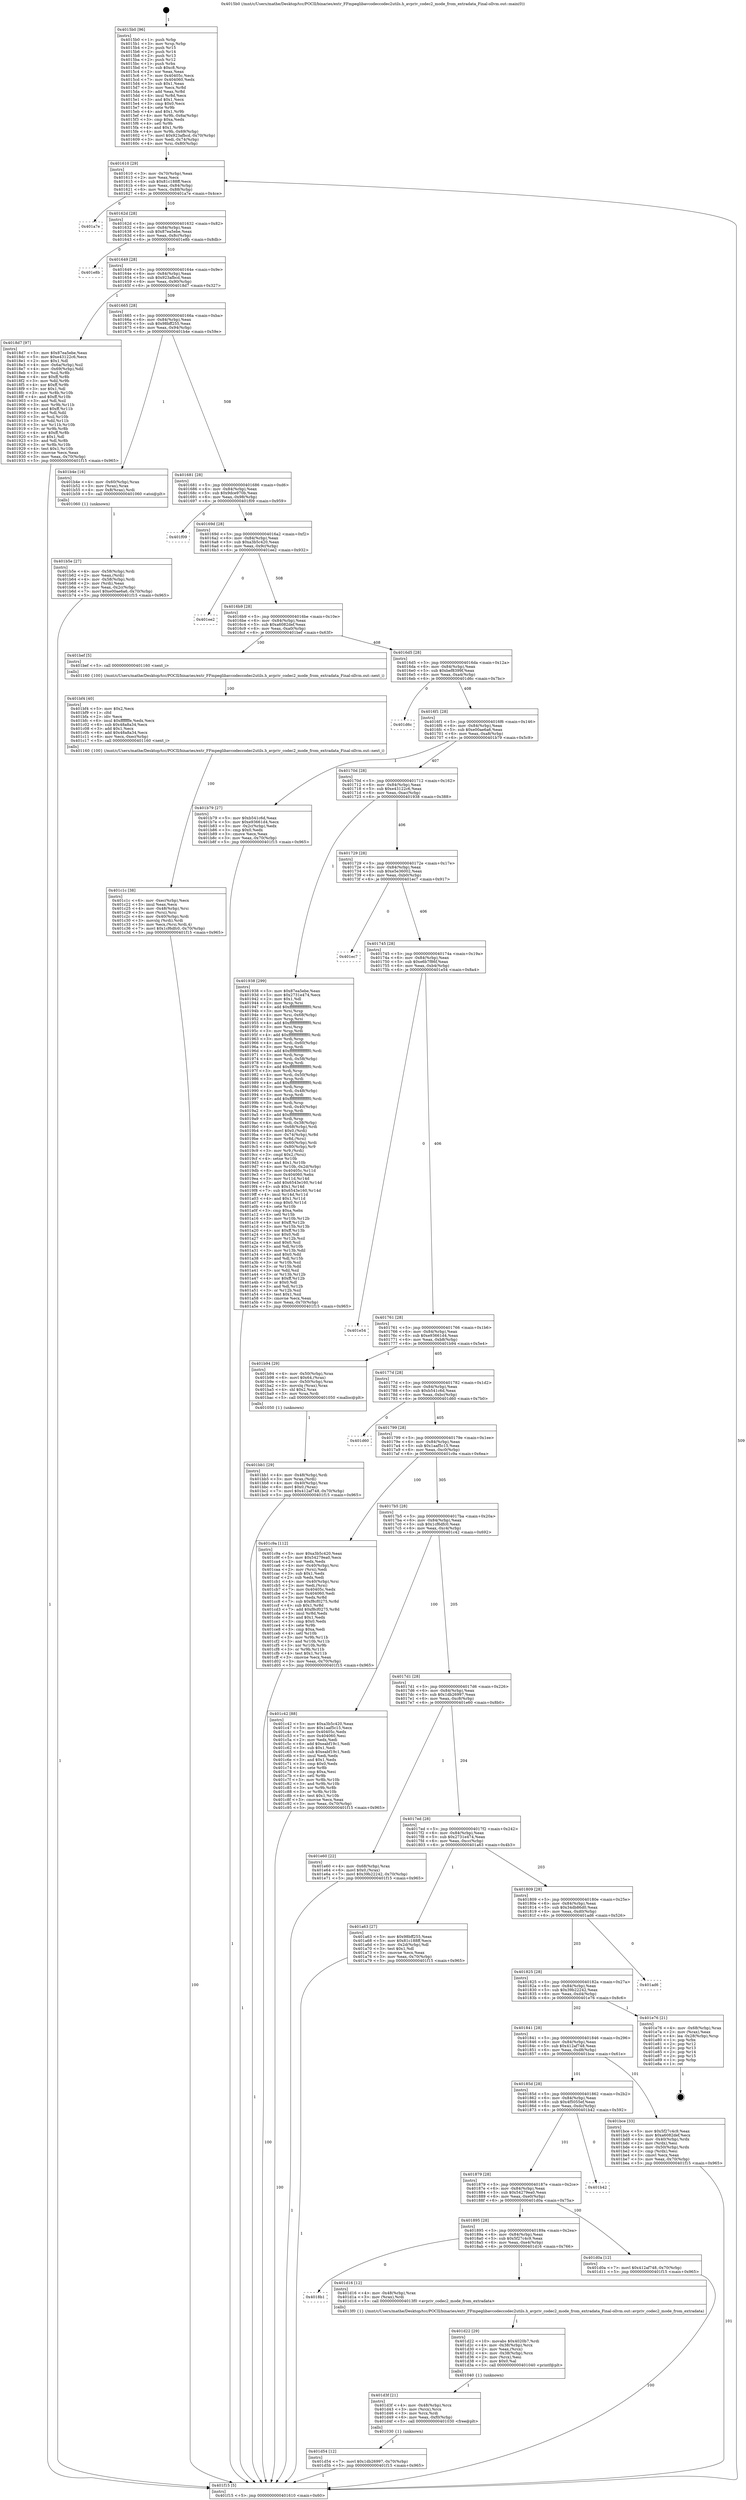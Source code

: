 digraph "0x4015b0" {
  label = "0x4015b0 (/mnt/c/Users/mathe/Desktop/tcc/POCII/binaries/extr_FFmpeglibavcodeccodec2utils.h_avpriv_codec2_mode_from_extradata_Final-ollvm.out::main(0))"
  labelloc = "t"
  node[shape=record]

  Entry [label="",width=0.3,height=0.3,shape=circle,fillcolor=black,style=filled]
  "0x401610" [label="{
     0x401610 [29]\l
     | [instrs]\l
     &nbsp;&nbsp;0x401610 \<+3\>: mov -0x70(%rbp),%eax\l
     &nbsp;&nbsp;0x401613 \<+2\>: mov %eax,%ecx\l
     &nbsp;&nbsp;0x401615 \<+6\>: sub $0x81c188ff,%ecx\l
     &nbsp;&nbsp;0x40161b \<+6\>: mov %eax,-0x84(%rbp)\l
     &nbsp;&nbsp;0x401621 \<+6\>: mov %ecx,-0x88(%rbp)\l
     &nbsp;&nbsp;0x401627 \<+6\>: je 0000000000401a7e \<main+0x4ce\>\l
  }"]
  "0x401a7e" [label="{
     0x401a7e\l
  }", style=dashed]
  "0x40162d" [label="{
     0x40162d [28]\l
     | [instrs]\l
     &nbsp;&nbsp;0x40162d \<+5\>: jmp 0000000000401632 \<main+0x82\>\l
     &nbsp;&nbsp;0x401632 \<+6\>: mov -0x84(%rbp),%eax\l
     &nbsp;&nbsp;0x401638 \<+5\>: sub $0x87ea5ebe,%eax\l
     &nbsp;&nbsp;0x40163d \<+6\>: mov %eax,-0x8c(%rbp)\l
     &nbsp;&nbsp;0x401643 \<+6\>: je 0000000000401e8b \<main+0x8db\>\l
  }"]
  Exit [label="",width=0.3,height=0.3,shape=circle,fillcolor=black,style=filled,peripheries=2]
  "0x401e8b" [label="{
     0x401e8b\l
  }", style=dashed]
  "0x401649" [label="{
     0x401649 [28]\l
     | [instrs]\l
     &nbsp;&nbsp;0x401649 \<+5\>: jmp 000000000040164e \<main+0x9e\>\l
     &nbsp;&nbsp;0x40164e \<+6\>: mov -0x84(%rbp),%eax\l
     &nbsp;&nbsp;0x401654 \<+5\>: sub $0x923afbcd,%eax\l
     &nbsp;&nbsp;0x401659 \<+6\>: mov %eax,-0x90(%rbp)\l
     &nbsp;&nbsp;0x40165f \<+6\>: je 00000000004018d7 \<main+0x327\>\l
  }"]
  "0x401d54" [label="{
     0x401d54 [12]\l
     | [instrs]\l
     &nbsp;&nbsp;0x401d54 \<+7\>: movl $0x1db26997,-0x70(%rbp)\l
     &nbsp;&nbsp;0x401d5b \<+5\>: jmp 0000000000401f15 \<main+0x965\>\l
  }"]
  "0x4018d7" [label="{
     0x4018d7 [97]\l
     | [instrs]\l
     &nbsp;&nbsp;0x4018d7 \<+5\>: mov $0x87ea5ebe,%eax\l
     &nbsp;&nbsp;0x4018dc \<+5\>: mov $0xe43122c6,%ecx\l
     &nbsp;&nbsp;0x4018e1 \<+2\>: mov $0x1,%dl\l
     &nbsp;&nbsp;0x4018e3 \<+4\>: mov -0x6a(%rbp),%sil\l
     &nbsp;&nbsp;0x4018e7 \<+4\>: mov -0x69(%rbp),%dil\l
     &nbsp;&nbsp;0x4018eb \<+3\>: mov %sil,%r8b\l
     &nbsp;&nbsp;0x4018ee \<+4\>: xor $0xff,%r8b\l
     &nbsp;&nbsp;0x4018f2 \<+3\>: mov %dil,%r9b\l
     &nbsp;&nbsp;0x4018f5 \<+4\>: xor $0xff,%r9b\l
     &nbsp;&nbsp;0x4018f9 \<+3\>: xor $0x1,%dl\l
     &nbsp;&nbsp;0x4018fc \<+3\>: mov %r8b,%r10b\l
     &nbsp;&nbsp;0x4018ff \<+4\>: and $0xff,%r10b\l
     &nbsp;&nbsp;0x401903 \<+3\>: and %dl,%sil\l
     &nbsp;&nbsp;0x401906 \<+3\>: mov %r9b,%r11b\l
     &nbsp;&nbsp;0x401909 \<+4\>: and $0xff,%r11b\l
     &nbsp;&nbsp;0x40190d \<+3\>: and %dl,%dil\l
     &nbsp;&nbsp;0x401910 \<+3\>: or %sil,%r10b\l
     &nbsp;&nbsp;0x401913 \<+3\>: or %dil,%r11b\l
     &nbsp;&nbsp;0x401916 \<+3\>: xor %r11b,%r10b\l
     &nbsp;&nbsp;0x401919 \<+3\>: or %r9b,%r8b\l
     &nbsp;&nbsp;0x40191c \<+4\>: xor $0xff,%r8b\l
     &nbsp;&nbsp;0x401920 \<+3\>: or $0x1,%dl\l
     &nbsp;&nbsp;0x401923 \<+3\>: and %dl,%r8b\l
     &nbsp;&nbsp;0x401926 \<+3\>: or %r8b,%r10b\l
     &nbsp;&nbsp;0x401929 \<+4\>: test $0x1,%r10b\l
     &nbsp;&nbsp;0x40192d \<+3\>: cmovne %ecx,%eax\l
     &nbsp;&nbsp;0x401930 \<+3\>: mov %eax,-0x70(%rbp)\l
     &nbsp;&nbsp;0x401933 \<+5\>: jmp 0000000000401f15 \<main+0x965\>\l
  }"]
  "0x401665" [label="{
     0x401665 [28]\l
     | [instrs]\l
     &nbsp;&nbsp;0x401665 \<+5\>: jmp 000000000040166a \<main+0xba\>\l
     &nbsp;&nbsp;0x40166a \<+6\>: mov -0x84(%rbp),%eax\l
     &nbsp;&nbsp;0x401670 \<+5\>: sub $0x98bff255,%eax\l
     &nbsp;&nbsp;0x401675 \<+6\>: mov %eax,-0x94(%rbp)\l
     &nbsp;&nbsp;0x40167b \<+6\>: je 0000000000401b4e \<main+0x59e\>\l
  }"]
  "0x401f15" [label="{
     0x401f15 [5]\l
     | [instrs]\l
     &nbsp;&nbsp;0x401f15 \<+5\>: jmp 0000000000401610 \<main+0x60\>\l
  }"]
  "0x4015b0" [label="{
     0x4015b0 [96]\l
     | [instrs]\l
     &nbsp;&nbsp;0x4015b0 \<+1\>: push %rbp\l
     &nbsp;&nbsp;0x4015b1 \<+3\>: mov %rsp,%rbp\l
     &nbsp;&nbsp;0x4015b4 \<+2\>: push %r15\l
     &nbsp;&nbsp;0x4015b6 \<+2\>: push %r14\l
     &nbsp;&nbsp;0x4015b8 \<+2\>: push %r13\l
     &nbsp;&nbsp;0x4015ba \<+2\>: push %r12\l
     &nbsp;&nbsp;0x4015bc \<+1\>: push %rbx\l
     &nbsp;&nbsp;0x4015bd \<+7\>: sub $0xc8,%rsp\l
     &nbsp;&nbsp;0x4015c4 \<+2\>: xor %eax,%eax\l
     &nbsp;&nbsp;0x4015c6 \<+7\>: mov 0x40405c,%ecx\l
     &nbsp;&nbsp;0x4015cd \<+7\>: mov 0x404060,%edx\l
     &nbsp;&nbsp;0x4015d4 \<+3\>: sub $0x1,%eax\l
     &nbsp;&nbsp;0x4015d7 \<+3\>: mov %ecx,%r8d\l
     &nbsp;&nbsp;0x4015da \<+3\>: add %eax,%r8d\l
     &nbsp;&nbsp;0x4015dd \<+4\>: imul %r8d,%ecx\l
     &nbsp;&nbsp;0x4015e1 \<+3\>: and $0x1,%ecx\l
     &nbsp;&nbsp;0x4015e4 \<+3\>: cmp $0x0,%ecx\l
     &nbsp;&nbsp;0x4015e7 \<+4\>: sete %r9b\l
     &nbsp;&nbsp;0x4015eb \<+4\>: and $0x1,%r9b\l
     &nbsp;&nbsp;0x4015ef \<+4\>: mov %r9b,-0x6a(%rbp)\l
     &nbsp;&nbsp;0x4015f3 \<+3\>: cmp $0xa,%edx\l
     &nbsp;&nbsp;0x4015f6 \<+4\>: setl %r9b\l
     &nbsp;&nbsp;0x4015fa \<+4\>: and $0x1,%r9b\l
     &nbsp;&nbsp;0x4015fe \<+4\>: mov %r9b,-0x69(%rbp)\l
     &nbsp;&nbsp;0x401602 \<+7\>: movl $0x923afbcd,-0x70(%rbp)\l
     &nbsp;&nbsp;0x401609 \<+3\>: mov %edi,-0x74(%rbp)\l
     &nbsp;&nbsp;0x40160c \<+4\>: mov %rsi,-0x80(%rbp)\l
  }"]
  "0x401d3f" [label="{
     0x401d3f [21]\l
     | [instrs]\l
     &nbsp;&nbsp;0x401d3f \<+4\>: mov -0x48(%rbp),%rcx\l
     &nbsp;&nbsp;0x401d43 \<+3\>: mov (%rcx),%rcx\l
     &nbsp;&nbsp;0x401d46 \<+3\>: mov %rcx,%rdi\l
     &nbsp;&nbsp;0x401d49 \<+6\>: mov %eax,-0xf0(%rbp)\l
     &nbsp;&nbsp;0x401d4f \<+5\>: call 0000000000401030 \<free@plt\>\l
     | [calls]\l
     &nbsp;&nbsp;0x401030 \{1\} (unknown)\l
  }"]
  "0x401b4e" [label="{
     0x401b4e [16]\l
     | [instrs]\l
     &nbsp;&nbsp;0x401b4e \<+4\>: mov -0x60(%rbp),%rax\l
     &nbsp;&nbsp;0x401b52 \<+3\>: mov (%rax),%rax\l
     &nbsp;&nbsp;0x401b55 \<+4\>: mov 0x8(%rax),%rdi\l
     &nbsp;&nbsp;0x401b59 \<+5\>: call 0000000000401060 \<atoi@plt\>\l
     | [calls]\l
     &nbsp;&nbsp;0x401060 \{1\} (unknown)\l
  }"]
  "0x401681" [label="{
     0x401681 [28]\l
     | [instrs]\l
     &nbsp;&nbsp;0x401681 \<+5\>: jmp 0000000000401686 \<main+0xd6\>\l
     &nbsp;&nbsp;0x401686 \<+6\>: mov -0x84(%rbp),%eax\l
     &nbsp;&nbsp;0x40168c \<+5\>: sub $0x9dce970b,%eax\l
     &nbsp;&nbsp;0x401691 \<+6\>: mov %eax,-0x98(%rbp)\l
     &nbsp;&nbsp;0x401697 \<+6\>: je 0000000000401f09 \<main+0x959\>\l
  }"]
  "0x401d22" [label="{
     0x401d22 [29]\l
     | [instrs]\l
     &nbsp;&nbsp;0x401d22 \<+10\>: movabs $0x4020b7,%rdi\l
     &nbsp;&nbsp;0x401d2c \<+4\>: mov -0x38(%rbp),%rcx\l
     &nbsp;&nbsp;0x401d30 \<+2\>: mov %eax,(%rcx)\l
     &nbsp;&nbsp;0x401d32 \<+4\>: mov -0x38(%rbp),%rcx\l
     &nbsp;&nbsp;0x401d36 \<+2\>: mov (%rcx),%esi\l
     &nbsp;&nbsp;0x401d38 \<+2\>: mov $0x0,%al\l
     &nbsp;&nbsp;0x401d3a \<+5\>: call 0000000000401040 \<printf@plt\>\l
     | [calls]\l
     &nbsp;&nbsp;0x401040 \{1\} (unknown)\l
  }"]
  "0x401f09" [label="{
     0x401f09\l
  }", style=dashed]
  "0x40169d" [label="{
     0x40169d [28]\l
     | [instrs]\l
     &nbsp;&nbsp;0x40169d \<+5\>: jmp 00000000004016a2 \<main+0xf2\>\l
     &nbsp;&nbsp;0x4016a2 \<+6\>: mov -0x84(%rbp),%eax\l
     &nbsp;&nbsp;0x4016a8 \<+5\>: sub $0xa3b5c420,%eax\l
     &nbsp;&nbsp;0x4016ad \<+6\>: mov %eax,-0x9c(%rbp)\l
     &nbsp;&nbsp;0x4016b3 \<+6\>: je 0000000000401ee2 \<main+0x932\>\l
  }"]
  "0x4018b1" [label="{
     0x4018b1\l
  }", style=dashed]
  "0x401ee2" [label="{
     0x401ee2\l
  }", style=dashed]
  "0x4016b9" [label="{
     0x4016b9 [28]\l
     | [instrs]\l
     &nbsp;&nbsp;0x4016b9 \<+5\>: jmp 00000000004016be \<main+0x10e\>\l
     &nbsp;&nbsp;0x4016be \<+6\>: mov -0x84(%rbp),%eax\l
     &nbsp;&nbsp;0x4016c4 \<+5\>: sub $0xa6082def,%eax\l
     &nbsp;&nbsp;0x4016c9 \<+6\>: mov %eax,-0xa0(%rbp)\l
     &nbsp;&nbsp;0x4016cf \<+6\>: je 0000000000401bef \<main+0x63f\>\l
  }"]
  "0x401d16" [label="{
     0x401d16 [12]\l
     | [instrs]\l
     &nbsp;&nbsp;0x401d16 \<+4\>: mov -0x48(%rbp),%rax\l
     &nbsp;&nbsp;0x401d1a \<+3\>: mov (%rax),%rdi\l
     &nbsp;&nbsp;0x401d1d \<+5\>: call 00000000004013f0 \<avpriv_codec2_mode_from_extradata\>\l
     | [calls]\l
     &nbsp;&nbsp;0x4013f0 \{1\} (/mnt/c/Users/mathe/Desktop/tcc/POCII/binaries/extr_FFmpeglibavcodeccodec2utils.h_avpriv_codec2_mode_from_extradata_Final-ollvm.out::avpriv_codec2_mode_from_extradata)\l
  }"]
  "0x401bef" [label="{
     0x401bef [5]\l
     | [instrs]\l
     &nbsp;&nbsp;0x401bef \<+5\>: call 0000000000401160 \<next_i\>\l
     | [calls]\l
     &nbsp;&nbsp;0x401160 \{100\} (/mnt/c/Users/mathe/Desktop/tcc/POCII/binaries/extr_FFmpeglibavcodeccodec2utils.h_avpriv_codec2_mode_from_extradata_Final-ollvm.out::next_i)\l
  }"]
  "0x4016d5" [label="{
     0x4016d5 [28]\l
     | [instrs]\l
     &nbsp;&nbsp;0x4016d5 \<+5\>: jmp 00000000004016da \<main+0x12a\>\l
     &nbsp;&nbsp;0x4016da \<+6\>: mov -0x84(%rbp),%eax\l
     &nbsp;&nbsp;0x4016e0 \<+5\>: sub $0xbef8399f,%eax\l
     &nbsp;&nbsp;0x4016e5 \<+6\>: mov %eax,-0xa4(%rbp)\l
     &nbsp;&nbsp;0x4016eb \<+6\>: je 0000000000401d6c \<main+0x7bc\>\l
  }"]
  "0x401895" [label="{
     0x401895 [28]\l
     | [instrs]\l
     &nbsp;&nbsp;0x401895 \<+5\>: jmp 000000000040189a \<main+0x2ea\>\l
     &nbsp;&nbsp;0x40189a \<+6\>: mov -0x84(%rbp),%eax\l
     &nbsp;&nbsp;0x4018a0 \<+5\>: sub $0x5f27c4c9,%eax\l
     &nbsp;&nbsp;0x4018a5 \<+6\>: mov %eax,-0xe4(%rbp)\l
     &nbsp;&nbsp;0x4018ab \<+6\>: je 0000000000401d16 \<main+0x766\>\l
  }"]
  "0x401d6c" [label="{
     0x401d6c\l
  }", style=dashed]
  "0x4016f1" [label="{
     0x4016f1 [28]\l
     | [instrs]\l
     &nbsp;&nbsp;0x4016f1 \<+5\>: jmp 00000000004016f6 \<main+0x146\>\l
     &nbsp;&nbsp;0x4016f6 \<+6\>: mov -0x84(%rbp),%eax\l
     &nbsp;&nbsp;0x4016fc \<+5\>: sub $0xe00ae6a6,%eax\l
     &nbsp;&nbsp;0x401701 \<+6\>: mov %eax,-0xa8(%rbp)\l
     &nbsp;&nbsp;0x401707 \<+6\>: je 0000000000401b79 \<main+0x5c9\>\l
  }"]
  "0x401d0a" [label="{
     0x401d0a [12]\l
     | [instrs]\l
     &nbsp;&nbsp;0x401d0a \<+7\>: movl $0x412af748,-0x70(%rbp)\l
     &nbsp;&nbsp;0x401d11 \<+5\>: jmp 0000000000401f15 \<main+0x965\>\l
  }"]
  "0x401b79" [label="{
     0x401b79 [27]\l
     | [instrs]\l
     &nbsp;&nbsp;0x401b79 \<+5\>: mov $0xb541c6d,%eax\l
     &nbsp;&nbsp;0x401b7e \<+5\>: mov $0xe93661d4,%ecx\l
     &nbsp;&nbsp;0x401b83 \<+3\>: mov -0x2c(%rbp),%edx\l
     &nbsp;&nbsp;0x401b86 \<+3\>: cmp $0x0,%edx\l
     &nbsp;&nbsp;0x401b89 \<+3\>: cmove %ecx,%eax\l
     &nbsp;&nbsp;0x401b8c \<+3\>: mov %eax,-0x70(%rbp)\l
     &nbsp;&nbsp;0x401b8f \<+5\>: jmp 0000000000401f15 \<main+0x965\>\l
  }"]
  "0x40170d" [label="{
     0x40170d [28]\l
     | [instrs]\l
     &nbsp;&nbsp;0x40170d \<+5\>: jmp 0000000000401712 \<main+0x162\>\l
     &nbsp;&nbsp;0x401712 \<+6\>: mov -0x84(%rbp),%eax\l
     &nbsp;&nbsp;0x401718 \<+5\>: sub $0xe43122c6,%eax\l
     &nbsp;&nbsp;0x40171d \<+6\>: mov %eax,-0xac(%rbp)\l
     &nbsp;&nbsp;0x401723 \<+6\>: je 0000000000401938 \<main+0x388\>\l
  }"]
  "0x401879" [label="{
     0x401879 [28]\l
     | [instrs]\l
     &nbsp;&nbsp;0x401879 \<+5\>: jmp 000000000040187e \<main+0x2ce\>\l
     &nbsp;&nbsp;0x40187e \<+6\>: mov -0x84(%rbp),%eax\l
     &nbsp;&nbsp;0x401884 \<+5\>: sub $0x54279ea0,%eax\l
     &nbsp;&nbsp;0x401889 \<+6\>: mov %eax,-0xe0(%rbp)\l
     &nbsp;&nbsp;0x40188f \<+6\>: je 0000000000401d0a \<main+0x75a\>\l
  }"]
  "0x401938" [label="{
     0x401938 [299]\l
     | [instrs]\l
     &nbsp;&nbsp;0x401938 \<+5\>: mov $0x87ea5ebe,%eax\l
     &nbsp;&nbsp;0x40193d \<+5\>: mov $0x2731e474,%ecx\l
     &nbsp;&nbsp;0x401942 \<+2\>: mov $0x1,%dl\l
     &nbsp;&nbsp;0x401944 \<+3\>: mov %rsp,%rsi\l
     &nbsp;&nbsp;0x401947 \<+4\>: add $0xfffffffffffffff0,%rsi\l
     &nbsp;&nbsp;0x40194b \<+3\>: mov %rsi,%rsp\l
     &nbsp;&nbsp;0x40194e \<+4\>: mov %rsi,-0x68(%rbp)\l
     &nbsp;&nbsp;0x401952 \<+3\>: mov %rsp,%rsi\l
     &nbsp;&nbsp;0x401955 \<+4\>: add $0xfffffffffffffff0,%rsi\l
     &nbsp;&nbsp;0x401959 \<+3\>: mov %rsi,%rsp\l
     &nbsp;&nbsp;0x40195c \<+3\>: mov %rsp,%rdi\l
     &nbsp;&nbsp;0x40195f \<+4\>: add $0xfffffffffffffff0,%rdi\l
     &nbsp;&nbsp;0x401963 \<+3\>: mov %rdi,%rsp\l
     &nbsp;&nbsp;0x401966 \<+4\>: mov %rdi,-0x60(%rbp)\l
     &nbsp;&nbsp;0x40196a \<+3\>: mov %rsp,%rdi\l
     &nbsp;&nbsp;0x40196d \<+4\>: add $0xfffffffffffffff0,%rdi\l
     &nbsp;&nbsp;0x401971 \<+3\>: mov %rdi,%rsp\l
     &nbsp;&nbsp;0x401974 \<+4\>: mov %rdi,-0x58(%rbp)\l
     &nbsp;&nbsp;0x401978 \<+3\>: mov %rsp,%rdi\l
     &nbsp;&nbsp;0x40197b \<+4\>: add $0xfffffffffffffff0,%rdi\l
     &nbsp;&nbsp;0x40197f \<+3\>: mov %rdi,%rsp\l
     &nbsp;&nbsp;0x401982 \<+4\>: mov %rdi,-0x50(%rbp)\l
     &nbsp;&nbsp;0x401986 \<+3\>: mov %rsp,%rdi\l
     &nbsp;&nbsp;0x401989 \<+4\>: add $0xfffffffffffffff0,%rdi\l
     &nbsp;&nbsp;0x40198d \<+3\>: mov %rdi,%rsp\l
     &nbsp;&nbsp;0x401990 \<+4\>: mov %rdi,-0x48(%rbp)\l
     &nbsp;&nbsp;0x401994 \<+3\>: mov %rsp,%rdi\l
     &nbsp;&nbsp;0x401997 \<+4\>: add $0xfffffffffffffff0,%rdi\l
     &nbsp;&nbsp;0x40199b \<+3\>: mov %rdi,%rsp\l
     &nbsp;&nbsp;0x40199e \<+4\>: mov %rdi,-0x40(%rbp)\l
     &nbsp;&nbsp;0x4019a2 \<+3\>: mov %rsp,%rdi\l
     &nbsp;&nbsp;0x4019a5 \<+4\>: add $0xfffffffffffffff0,%rdi\l
     &nbsp;&nbsp;0x4019a9 \<+3\>: mov %rdi,%rsp\l
     &nbsp;&nbsp;0x4019ac \<+4\>: mov %rdi,-0x38(%rbp)\l
     &nbsp;&nbsp;0x4019b0 \<+4\>: mov -0x68(%rbp),%rdi\l
     &nbsp;&nbsp;0x4019b4 \<+6\>: movl $0x0,(%rdi)\l
     &nbsp;&nbsp;0x4019ba \<+4\>: mov -0x74(%rbp),%r8d\l
     &nbsp;&nbsp;0x4019be \<+3\>: mov %r8d,(%rsi)\l
     &nbsp;&nbsp;0x4019c1 \<+4\>: mov -0x60(%rbp),%rdi\l
     &nbsp;&nbsp;0x4019c5 \<+4\>: mov -0x80(%rbp),%r9\l
     &nbsp;&nbsp;0x4019c9 \<+3\>: mov %r9,(%rdi)\l
     &nbsp;&nbsp;0x4019cc \<+3\>: cmpl $0x2,(%rsi)\l
     &nbsp;&nbsp;0x4019cf \<+4\>: setne %r10b\l
     &nbsp;&nbsp;0x4019d3 \<+4\>: and $0x1,%r10b\l
     &nbsp;&nbsp;0x4019d7 \<+4\>: mov %r10b,-0x2d(%rbp)\l
     &nbsp;&nbsp;0x4019db \<+8\>: mov 0x40405c,%r11d\l
     &nbsp;&nbsp;0x4019e3 \<+7\>: mov 0x404060,%ebx\l
     &nbsp;&nbsp;0x4019ea \<+3\>: mov %r11d,%r14d\l
     &nbsp;&nbsp;0x4019ed \<+7\>: add $0x6543e160,%r14d\l
     &nbsp;&nbsp;0x4019f4 \<+4\>: sub $0x1,%r14d\l
     &nbsp;&nbsp;0x4019f8 \<+7\>: sub $0x6543e160,%r14d\l
     &nbsp;&nbsp;0x4019ff \<+4\>: imul %r14d,%r11d\l
     &nbsp;&nbsp;0x401a03 \<+4\>: and $0x1,%r11d\l
     &nbsp;&nbsp;0x401a07 \<+4\>: cmp $0x0,%r11d\l
     &nbsp;&nbsp;0x401a0b \<+4\>: sete %r10b\l
     &nbsp;&nbsp;0x401a0f \<+3\>: cmp $0xa,%ebx\l
     &nbsp;&nbsp;0x401a12 \<+4\>: setl %r15b\l
     &nbsp;&nbsp;0x401a16 \<+3\>: mov %r10b,%r12b\l
     &nbsp;&nbsp;0x401a19 \<+4\>: xor $0xff,%r12b\l
     &nbsp;&nbsp;0x401a1d \<+3\>: mov %r15b,%r13b\l
     &nbsp;&nbsp;0x401a20 \<+4\>: xor $0xff,%r13b\l
     &nbsp;&nbsp;0x401a24 \<+3\>: xor $0x0,%dl\l
     &nbsp;&nbsp;0x401a27 \<+3\>: mov %r12b,%sil\l
     &nbsp;&nbsp;0x401a2a \<+4\>: and $0x0,%sil\l
     &nbsp;&nbsp;0x401a2e \<+3\>: and %dl,%r10b\l
     &nbsp;&nbsp;0x401a31 \<+3\>: mov %r13b,%dil\l
     &nbsp;&nbsp;0x401a34 \<+4\>: and $0x0,%dil\l
     &nbsp;&nbsp;0x401a38 \<+3\>: and %dl,%r15b\l
     &nbsp;&nbsp;0x401a3b \<+3\>: or %r10b,%sil\l
     &nbsp;&nbsp;0x401a3e \<+3\>: or %r15b,%dil\l
     &nbsp;&nbsp;0x401a41 \<+3\>: xor %dil,%sil\l
     &nbsp;&nbsp;0x401a44 \<+3\>: or %r13b,%r12b\l
     &nbsp;&nbsp;0x401a47 \<+4\>: xor $0xff,%r12b\l
     &nbsp;&nbsp;0x401a4b \<+3\>: or $0x0,%dl\l
     &nbsp;&nbsp;0x401a4e \<+3\>: and %dl,%r12b\l
     &nbsp;&nbsp;0x401a51 \<+3\>: or %r12b,%sil\l
     &nbsp;&nbsp;0x401a54 \<+4\>: test $0x1,%sil\l
     &nbsp;&nbsp;0x401a58 \<+3\>: cmovne %ecx,%eax\l
     &nbsp;&nbsp;0x401a5b \<+3\>: mov %eax,-0x70(%rbp)\l
     &nbsp;&nbsp;0x401a5e \<+5\>: jmp 0000000000401f15 \<main+0x965\>\l
  }"]
  "0x401729" [label="{
     0x401729 [28]\l
     | [instrs]\l
     &nbsp;&nbsp;0x401729 \<+5\>: jmp 000000000040172e \<main+0x17e\>\l
     &nbsp;&nbsp;0x40172e \<+6\>: mov -0x84(%rbp),%eax\l
     &nbsp;&nbsp;0x401734 \<+5\>: sub $0xe5e36002,%eax\l
     &nbsp;&nbsp;0x401739 \<+6\>: mov %eax,-0xb0(%rbp)\l
     &nbsp;&nbsp;0x40173f \<+6\>: je 0000000000401ec7 \<main+0x917\>\l
  }"]
  "0x401b42" [label="{
     0x401b42\l
  }", style=dashed]
  "0x401c1c" [label="{
     0x401c1c [38]\l
     | [instrs]\l
     &nbsp;&nbsp;0x401c1c \<+6\>: mov -0xec(%rbp),%ecx\l
     &nbsp;&nbsp;0x401c22 \<+3\>: imul %eax,%ecx\l
     &nbsp;&nbsp;0x401c25 \<+4\>: mov -0x48(%rbp),%rsi\l
     &nbsp;&nbsp;0x401c29 \<+3\>: mov (%rsi),%rsi\l
     &nbsp;&nbsp;0x401c2c \<+4\>: mov -0x40(%rbp),%rdi\l
     &nbsp;&nbsp;0x401c30 \<+3\>: movslq (%rdi),%rdi\l
     &nbsp;&nbsp;0x401c33 \<+3\>: mov %ecx,(%rsi,%rdi,4)\l
     &nbsp;&nbsp;0x401c36 \<+7\>: movl $0x1cf6dfc0,-0x70(%rbp)\l
     &nbsp;&nbsp;0x401c3d \<+5\>: jmp 0000000000401f15 \<main+0x965\>\l
  }"]
  "0x401ec7" [label="{
     0x401ec7\l
  }", style=dashed]
  "0x401745" [label="{
     0x401745 [28]\l
     | [instrs]\l
     &nbsp;&nbsp;0x401745 \<+5\>: jmp 000000000040174a \<main+0x19a\>\l
     &nbsp;&nbsp;0x40174a \<+6\>: mov -0x84(%rbp),%eax\l
     &nbsp;&nbsp;0x401750 \<+5\>: sub $0xe6b7f86f,%eax\l
     &nbsp;&nbsp;0x401755 \<+6\>: mov %eax,-0xb4(%rbp)\l
     &nbsp;&nbsp;0x40175b \<+6\>: je 0000000000401e54 \<main+0x8a4\>\l
  }"]
  "0x401bf4" [label="{
     0x401bf4 [40]\l
     | [instrs]\l
     &nbsp;&nbsp;0x401bf4 \<+5\>: mov $0x2,%ecx\l
     &nbsp;&nbsp;0x401bf9 \<+1\>: cltd\l
     &nbsp;&nbsp;0x401bfa \<+2\>: idiv %ecx\l
     &nbsp;&nbsp;0x401bfc \<+6\>: imul $0xfffffffe,%edx,%ecx\l
     &nbsp;&nbsp;0x401c02 \<+6\>: sub $0x48a8a34,%ecx\l
     &nbsp;&nbsp;0x401c08 \<+3\>: add $0x1,%ecx\l
     &nbsp;&nbsp;0x401c0b \<+6\>: add $0x48a8a34,%ecx\l
     &nbsp;&nbsp;0x401c11 \<+6\>: mov %ecx,-0xec(%rbp)\l
     &nbsp;&nbsp;0x401c17 \<+5\>: call 0000000000401160 \<next_i\>\l
     | [calls]\l
     &nbsp;&nbsp;0x401160 \{100\} (/mnt/c/Users/mathe/Desktop/tcc/POCII/binaries/extr_FFmpeglibavcodeccodec2utils.h_avpriv_codec2_mode_from_extradata_Final-ollvm.out::next_i)\l
  }"]
  "0x401e54" [label="{
     0x401e54\l
  }", style=dashed]
  "0x401761" [label="{
     0x401761 [28]\l
     | [instrs]\l
     &nbsp;&nbsp;0x401761 \<+5\>: jmp 0000000000401766 \<main+0x1b6\>\l
     &nbsp;&nbsp;0x401766 \<+6\>: mov -0x84(%rbp),%eax\l
     &nbsp;&nbsp;0x40176c \<+5\>: sub $0xe93661d4,%eax\l
     &nbsp;&nbsp;0x401771 \<+6\>: mov %eax,-0xb8(%rbp)\l
     &nbsp;&nbsp;0x401777 \<+6\>: je 0000000000401b94 \<main+0x5e4\>\l
  }"]
  "0x40185d" [label="{
     0x40185d [28]\l
     | [instrs]\l
     &nbsp;&nbsp;0x40185d \<+5\>: jmp 0000000000401862 \<main+0x2b2\>\l
     &nbsp;&nbsp;0x401862 \<+6\>: mov -0x84(%rbp),%eax\l
     &nbsp;&nbsp;0x401868 \<+5\>: sub $0x4f5055ef,%eax\l
     &nbsp;&nbsp;0x40186d \<+6\>: mov %eax,-0xdc(%rbp)\l
     &nbsp;&nbsp;0x401873 \<+6\>: je 0000000000401b42 \<main+0x592\>\l
  }"]
  "0x401b94" [label="{
     0x401b94 [29]\l
     | [instrs]\l
     &nbsp;&nbsp;0x401b94 \<+4\>: mov -0x50(%rbp),%rax\l
     &nbsp;&nbsp;0x401b98 \<+6\>: movl $0x64,(%rax)\l
     &nbsp;&nbsp;0x401b9e \<+4\>: mov -0x50(%rbp),%rax\l
     &nbsp;&nbsp;0x401ba2 \<+3\>: movslq (%rax),%rax\l
     &nbsp;&nbsp;0x401ba5 \<+4\>: shl $0x2,%rax\l
     &nbsp;&nbsp;0x401ba9 \<+3\>: mov %rax,%rdi\l
     &nbsp;&nbsp;0x401bac \<+5\>: call 0000000000401050 \<malloc@plt\>\l
     | [calls]\l
     &nbsp;&nbsp;0x401050 \{1\} (unknown)\l
  }"]
  "0x40177d" [label="{
     0x40177d [28]\l
     | [instrs]\l
     &nbsp;&nbsp;0x40177d \<+5\>: jmp 0000000000401782 \<main+0x1d2\>\l
     &nbsp;&nbsp;0x401782 \<+6\>: mov -0x84(%rbp),%eax\l
     &nbsp;&nbsp;0x401788 \<+5\>: sub $0xb541c6d,%eax\l
     &nbsp;&nbsp;0x40178d \<+6\>: mov %eax,-0xbc(%rbp)\l
     &nbsp;&nbsp;0x401793 \<+6\>: je 0000000000401d60 \<main+0x7b0\>\l
  }"]
  "0x401bce" [label="{
     0x401bce [33]\l
     | [instrs]\l
     &nbsp;&nbsp;0x401bce \<+5\>: mov $0x5f27c4c9,%eax\l
     &nbsp;&nbsp;0x401bd3 \<+5\>: mov $0xa6082def,%ecx\l
     &nbsp;&nbsp;0x401bd8 \<+4\>: mov -0x40(%rbp),%rdx\l
     &nbsp;&nbsp;0x401bdc \<+2\>: mov (%rdx),%esi\l
     &nbsp;&nbsp;0x401bde \<+4\>: mov -0x50(%rbp),%rdx\l
     &nbsp;&nbsp;0x401be2 \<+2\>: cmp (%rdx),%esi\l
     &nbsp;&nbsp;0x401be4 \<+3\>: cmovl %ecx,%eax\l
     &nbsp;&nbsp;0x401be7 \<+3\>: mov %eax,-0x70(%rbp)\l
     &nbsp;&nbsp;0x401bea \<+5\>: jmp 0000000000401f15 \<main+0x965\>\l
  }"]
  "0x401d60" [label="{
     0x401d60\l
  }", style=dashed]
  "0x401799" [label="{
     0x401799 [28]\l
     | [instrs]\l
     &nbsp;&nbsp;0x401799 \<+5\>: jmp 000000000040179e \<main+0x1ee\>\l
     &nbsp;&nbsp;0x40179e \<+6\>: mov -0x84(%rbp),%eax\l
     &nbsp;&nbsp;0x4017a4 \<+5\>: sub $0x1aaf5c15,%eax\l
     &nbsp;&nbsp;0x4017a9 \<+6\>: mov %eax,-0xc0(%rbp)\l
     &nbsp;&nbsp;0x4017af \<+6\>: je 0000000000401c9a \<main+0x6ea\>\l
  }"]
  "0x401841" [label="{
     0x401841 [28]\l
     | [instrs]\l
     &nbsp;&nbsp;0x401841 \<+5\>: jmp 0000000000401846 \<main+0x296\>\l
     &nbsp;&nbsp;0x401846 \<+6\>: mov -0x84(%rbp),%eax\l
     &nbsp;&nbsp;0x40184c \<+5\>: sub $0x412af748,%eax\l
     &nbsp;&nbsp;0x401851 \<+6\>: mov %eax,-0xd8(%rbp)\l
     &nbsp;&nbsp;0x401857 \<+6\>: je 0000000000401bce \<main+0x61e\>\l
  }"]
  "0x401c9a" [label="{
     0x401c9a [112]\l
     | [instrs]\l
     &nbsp;&nbsp;0x401c9a \<+5\>: mov $0xa3b5c420,%eax\l
     &nbsp;&nbsp;0x401c9f \<+5\>: mov $0x54279ea0,%ecx\l
     &nbsp;&nbsp;0x401ca4 \<+2\>: xor %edx,%edx\l
     &nbsp;&nbsp;0x401ca6 \<+4\>: mov -0x40(%rbp),%rsi\l
     &nbsp;&nbsp;0x401caa \<+2\>: mov (%rsi),%edi\l
     &nbsp;&nbsp;0x401cac \<+3\>: sub $0x1,%edx\l
     &nbsp;&nbsp;0x401caf \<+2\>: sub %edx,%edi\l
     &nbsp;&nbsp;0x401cb1 \<+4\>: mov -0x40(%rbp),%rsi\l
     &nbsp;&nbsp;0x401cb5 \<+2\>: mov %edi,(%rsi)\l
     &nbsp;&nbsp;0x401cb7 \<+7\>: mov 0x40405c,%edx\l
     &nbsp;&nbsp;0x401cbe \<+7\>: mov 0x404060,%edi\l
     &nbsp;&nbsp;0x401cc5 \<+3\>: mov %edx,%r8d\l
     &nbsp;&nbsp;0x401cc8 \<+7\>: sub $0xf8cf0275,%r8d\l
     &nbsp;&nbsp;0x401ccf \<+4\>: sub $0x1,%r8d\l
     &nbsp;&nbsp;0x401cd3 \<+7\>: add $0xf8cf0275,%r8d\l
     &nbsp;&nbsp;0x401cda \<+4\>: imul %r8d,%edx\l
     &nbsp;&nbsp;0x401cde \<+3\>: and $0x1,%edx\l
     &nbsp;&nbsp;0x401ce1 \<+3\>: cmp $0x0,%edx\l
     &nbsp;&nbsp;0x401ce4 \<+4\>: sete %r9b\l
     &nbsp;&nbsp;0x401ce8 \<+3\>: cmp $0xa,%edi\l
     &nbsp;&nbsp;0x401ceb \<+4\>: setl %r10b\l
     &nbsp;&nbsp;0x401cef \<+3\>: mov %r9b,%r11b\l
     &nbsp;&nbsp;0x401cf2 \<+3\>: and %r10b,%r11b\l
     &nbsp;&nbsp;0x401cf5 \<+3\>: xor %r10b,%r9b\l
     &nbsp;&nbsp;0x401cf8 \<+3\>: or %r9b,%r11b\l
     &nbsp;&nbsp;0x401cfb \<+4\>: test $0x1,%r11b\l
     &nbsp;&nbsp;0x401cff \<+3\>: cmovne %ecx,%eax\l
     &nbsp;&nbsp;0x401d02 \<+3\>: mov %eax,-0x70(%rbp)\l
     &nbsp;&nbsp;0x401d05 \<+5\>: jmp 0000000000401f15 \<main+0x965\>\l
  }"]
  "0x4017b5" [label="{
     0x4017b5 [28]\l
     | [instrs]\l
     &nbsp;&nbsp;0x4017b5 \<+5\>: jmp 00000000004017ba \<main+0x20a\>\l
     &nbsp;&nbsp;0x4017ba \<+6\>: mov -0x84(%rbp),%eax\l
     &nbsp;&nbsp;0x4017c0 \<+5\>: sub $0x1cf6dfc0,%eax\l
     &nbsp;&nbsp;0x4017c5 \<+6\>: mov %eax,-0xc4(%rbp)\l
     &nbsp;&nbsp;0x4017cb \<+6\>: je 0000000000401c42 \<main+0x692\>\l
  }"]
  "0x401e76" [label="{
     0x401e76 [21]\l
     | [instrs]\l
     &nbsp;&nbsp;0x401e76 \<+4\>: mov -0x68(%rbp),%rax\l
     &nbsp;&nbsp;0x401e7a \<+2\>: mov (%rax),%eax\l
     &nbsp;&nbsp;0x401e7c \<+4\>: lea -0x28(%rbp),%rsp\l
     &nbsp;&nbsp;0x401e80 \<+1\>: pop %rbx\l
     &nbsp;&nbsp;0x401e81 \<+2\>: pop %r12\l
     &nbsp;&nbsp;0x401e83 \<+2\>: pop %r13\l
     &nbsp;&nbsp;0x401e85 \<+2\>: pop %r14\l
     &nbsp;&nbsp;0x401e87 \<+2\>: pop %r15\l
     &nbsp;&nbsp;0x401e89 \<+1\>: pop %rbp\l
     &nbsp;&nbsp;0x401e8a \<+1\>: ret\l
  }"]
  "0x401c42" [label="{
     0x401c42 [88]\l
     | [instrs]\l
     &nbsp;&nbsp;0x401c42 \<+5\>: mov $0xa3b5c420,%eax\l
     &nbsp;&nbsp;0x401c47 \<+5\>: mov $0x1aaf5c15,%ecx\l
     &nbsp;&nbsp;0x401c4c \<+7\>: mov 0x40405c,%edx\l
     &nbsp;&nbsp;0x401c53 \<+7\>: mov 0x404060,%esi\l
     &nbsp;&nbsp;0x401c5a \<+2\>: mov %edx,%edi\l
     &nbsp;&nbsp;0x401c5c \<+6\>: add $0xeabf19c1,%edi\l
     &nbsp;&nbsp;0x401c62 \<+3\>: sub $0x1,%edi\l
     &nbsp;&nbsp;0x401c65 \<+6\>: sub $0xeabf19c1,%edi\l
     &nbsp;&nbsp;0x401c6b \<+3\>: imul %edi,%edx\l
     &nbsp;&nbsp;0x401c6e \<+3\>: and $0x1,%edx\l
     &nbsp;&nbsp;0x401c71 \<+3\>: cmp $0x0,%edx\l
     &nbsp;&nbsp;0x401c74 \<+4\>: sete %r8b\l
     &nbsp;&nbsp;0x401c78 \<+3\>: cmp $0xa,%esi\l
     &nbsp;&nbsp;0x401c7b \<+4\>: setl %r9b\l
     &nbsp;&nbsp;0x401c7f \<+3\>: mov %r8b,%r10b\l
     &nbsp;&nbsp;0x401c82 \<+3\>: and %r9b,%r10b\l
     &nbsp;&nbsp;0x401c85 \<+3\>: xor %r9b,%r8b\l
     &nbsp;&nbsp;0x401c88 \<+3\>: or %r8b,%r10b\l
     &nbsp;&nbsp;0x401c8b \<+4\>: test $0x1,%r10b\l
     &nbsp;&nbsp;0x401c8f \<+3\>: cmovne %ecx,%eax\l
     &nbsp;&nbsp;0x401c92 \<+3\>: mov %eax,-0x70(%rbp)\l
     &nbsp;&nbsp;0x401c95 \<+5\>: jmp 0000000000401f15 \<main+0x965\>\l
  }"]
  "0x4017d1" [label="{
     0x4017d1 [28]\l
     | [instrs]\l
     &nbsp;&nbsp;0x4017d1 \<+5\>: jmp 00000000004017d6 \<main+0x226\>\l
     &nbsp;&nbsp;0x4017d6 \<+6\>: mov -0x84(%rbp),%eax\l
     &nbsp;&nbsp;0x4017dc \<+5\>: sub $0x1db26997,%eax\l
     &nbsp;&nbsp;0x4017e1 \<+6\>: mov %eax,-0xc8(%rbp)\l
     &nbsp;&nbsp;0x4017e7 \<+6\>: je 0000000000401e60 \<main+0x8b0\>\l
  }"]
  "0x401825" [label="{
     0x401825 [28]\l
     | [instrs]\l
     &nbsp;&nbsp;0x401825 \<+5\>: jmp 000000000040182a \<main+0x27a\>\l
     &nbsp;&nbsp;0x40182a \<+6\>: mov -0x84(%rbp),%eax\l
     &nbsp;&nbsp;0x401830 \<+5\>: sub $0x39b22242,%eax\l
     &nbsp;&nbsp;0x401835 \<+6\>: mov %eax,-0xd4(%rbp)\l
     &nbsp;&nbsp;0x40183b \<+6\>: je 0000000000401e76 \<main+0x8c6\>\l
  }"]
  "0x401e60" [label="{
     0x401e60 [22]\l
     | [instrs]\l
     &nbsp;&nbsp;0x401e60 \<+4\>: mov -0x68(%rbp),%rax\l
     &nbsp;&nbsp;0x401e64 \<+6\>: movl $0x0,(%rax)\l
     &nbsp;&nbsp;0x401e6a \<+7\>: movl $0x39b22242,-0x70(%rbp)\l
     &nbsp;&nbsp;0x401e71 \<+5\>: jmp 0000000000401f15 \<main+0x965\>\l
  }"]
  "0x4017ed" [label="{
     0x4017ed [28]\l
     | [instrs]\l
     &nbsp;&nbsp;0x4017ed \<+5\>: jmp 00000000004017f2 \<main+0x242\>\l
     &nbsp;&nbsp;0x4017f2 \<+6\>: mov -0x84(%rbp),%eax\l
     &nbsp;&nbsp;0x4017f8 \<+5\>: sub $0x2731e474,%eax\l
     &nbsp;&nbsp;0x4017fd \<+6\>: mov %eax,-0xcc(%rbp)\l
     &nbsp;&nbsp;0x401803 \<+6\>: je 0000000000401a63 \<main+0x4b3\>\l
  }"]
  "0x401ad6" [label="{
     0x401ad6\l
  }", style=dashed]
  "0x401a63" [label="{
     0x401a63 [27]\l
     | [instrs]\l
     &nbsp;&nbsp;0x401a63 \<+5\>: mov $0x98bff255,%eax\l
     &nbsp;&nbsp;0x401a68 \<+5\>: mov $0x81c188ff,%ecx\l
     &nbsp;&nbsp;0x401a6d \<+3\>: mov -0x2d(%rbp),%dl\l
     &nbsp;&nbsp;0x401a70 \<+3\>: test $0x1,%dl\l
     &nbsp;&nbsp;0x401a73 \<+3\>: cmovne %ecx,%eax\l
     &nbsp;&nbsp;0x401a76 \<+3\>: mov %eax,-0x70(%rbp)\l
     &nbsp;&nbsp;0x401a79 \<+5\>: jmp 0000000000401f15 \<main+0x965\>\l
  }"]
  "0x401809" [label="{
     0x401809 [28]\l
     | [instrs]\l
     &nbsp;&nbsp;0x401809 \<+5\>: jmp 000000000040180e \<main+0x25e\>\l
     &nbsp;&nbsp;0x40180e \<+6\>: mov -0x84(%rbp),%eax\l
     &nbsp;&nbsp;0x401814 \<+5\>: sub $0x34db86d0,%eax\l
     &nbsp;&nbsp;0x401819 \<+6\>: mov %eax,-0xd0(%rbp)\l
     &nbsp;&nbsp;0x40181f \<+6\>: je 0000000000401ad6 \<main+0x526\>\l
  }"]
  "0x401b5e" [label="{
     0x401b5e [27]\l
     | [instrs]\l
     &nbsp;&nbsp;0x401b5e \<+4\>: mov -0x58(%rbp),%rdi\l
     &nbsp;&nbsp;0x401b62 \<+2\>: mov %eax,(%rdi)\l
     &nbsp;&nbsp;0x401b64 \<+4\>: mov -0x58(%rbp),%rdi\l
     &nbsp;&nbsp;0x401b68 \<+2\>: mov (%rdi),%eax\l
     &nbsp;&nbsp;0x401b6a \<+3\>: mov %eax,-0x2c(%rbp)\l
     &nbsp;&nbsp;0x401b6d \<+7\>: movl $0xe00ae6a6,-0x70(%rbp)\l
     &nbsp;&nbsp;0x401b74 \<+5\>: jmp 0000000000401f15 \<main+0x965\>\l
  }"]
  "0x401bb1" [label="{
     0x401bb1 [29]\l
     | [instrs]\l
     &nbsp;&nbsp;0x401bb1 \<+4\>: mov -0x48(%rbp),%rdi\l
     &nbsp;&nbsp;0x401bb5 \<+3\>: mov %rax,(%rdi)\l
     &nbsp;&nbsp;0x401bb8 \<+4\>: mov -0x40(%rbp),%rax\l
     &nbsp;&nbsp;0x401bbc \<+6\>: movl $0x0,(%rax)\l
     &nbsp;&nbsp;0x401bc2 \<+7\>: movl $0x412af748,-0x70(%rbp)\l
     &nbsp;&nbsp;0x401bc9 \<+5\>: jmp 0000000000401f15 \<main+0x965\>\l
  }"]
  Entry -> "0x4015b0" [label=" 1"]
  "0x401610" -> "0x401a7e" [label=" 0"]
  "0x401610" -> "0x40162d" [label=" 510"]
  "0x401e76" -> Exit [label=" 1"]
  "0x40162d" -> "0x401e8b" [label=" 0"]
  "0x40162d" -> "0x401649" [label=" 510"]
  "0x401e60" -> "0x401f15" [label=" 1"]
  "0x401649" -> "0x4018d7" [label=" 1"]
  "0x401649" -> "0x401665" [label=" 509"]
  "0x4018d7" -> "0x401f15" [label=" 1"]
  "0x4015b0" -> "0x401610" [label=" 1"]
  "0x401f15" -> "0x401610" [label=" 509"]
  "0x401d54" -> "0x401f15" [label=" 1"]
  "0x401665" -> "0x401b4e" [label=" 1"]
  "0x401665" -> "0x401681" [label=" 508"]
  "0x401d3f" -> "0x401d54" [label=" 1"]
  "0x401681" -> "0x401f09" [label=" 0"]
  "0x401681" -> "0x40169d" [label=" 508"]
  "0x401d22" -> "0x401d3f" [label=" 1"]
  "0x40169d" -> "0x401ee2" [label=" 0"]
  "0x40169d" -> "0x4016b9" [label=" 508"]
  "0x401d16" -> "0x401d22" [label=" 1"]
  "0x4016b9" -> "0x401bef" [label=" 100"]
  "0x4016b9" -> "0x4016d5" [label=" 408"]
  "0x401895" -> "0x4018b1" [label=" 0"]
  "0x4016d5" -> "0x401d6c" [label=" 0"]
  "0x4016d5" -> "0x4016f1" [label=" 408"]
  "0x401895" -> "0x401d16" [label=" 1"]
  "0x4016f1" -> "0x401b79" [label=" 1"]
  "0x4016f1" -> "0x40170d" [label=" 407"]
  "0x401d0a" -> "0x401f15" [label=" 100"]
  "0x40170d" -> "0x401938" [label=" 1"]
  "0x40170d" -> "0x401729" [label=" 406"]
  "0x401879" -> "0x401d0a" [label=" 100"]
  "0x401938" -> "0x401f15" [label=" 1"]
  "0x401879" -> "0x401895" [label=" 1"]
  "0x401729" -> "0x401ec7" [label=" 0"]
  "0x401729" -> "0x401745" [label=" 406"]
  "0x40185d" -> "0x401b42" [label=" 0"]
  "0x401745" -> "0x401e54" [label=" 0"]
  "0x401745" -> "0x401761" [label=" 406"]
  "0x40185d" -> "0x401879" [label=" 101"]
  "0x401761" -> "0x401b94" [label=" 1"]
  "0x401761" -> "0x40177d" [label=" 405"]
  "0x401c9a" -> "0x401f15" [label=" 100"]
  "0x40177d" -> "0x401d60" [label=" 0"]
  "0x40177d" -> "0x401799" [label=" 405"]
  "0x401c42" -> "0x401f15" [label=" 100"]
  "0x401799" -> "0x401c9a" [label=" 100"]
  "0x401799" -> "0x4017b5" [label=" 305"]
  "0x401bf4" -> "0x401c1c" [label=" 100"]
  "0x4017b5" -> "0x401c42" [label=" 100"]
  "0x4017b5" -> "0x4017d1" [label=" 205"]
  "0x401bef" -> "0x401bf4" [label=" 100"]
  "0x4017d1" -> "0x401e60" [label=" 1"]
  "0x4017d1" -> "0x4017ed" [label=" 204"]
  "0x401841" -> "0x40185d" [label=" 101"]
  "0x4017ed" -> "0x401a63" [label=" 1"]
  "0x4017ed" -> "0x401809" [label=" 203"]
  "0x401a63" -> "0x401f15" [label=" 1"]
  "0x401b4e" -> "0x401b5e" [label=" 1"]
  "0x401b5e" -> "0x401f15" [label=" 1"]
  "0x401b79" -> "0x401f15" [label=" 1"]
  "0x401b94" -> "0x401bb1" [label=" 1"]
  "0x401bb1" -> "0x401f15" [label=" 1"]
  "0x401841" -> "0x401bce" [label=" 101"]
  "0x401809" -> "0x401ad6" [label=" 0"]
  "0x401809" -> "0x401825" [label=" 203"]
  "0x401bce" -> "0x401f15" [label=" 101"]
  "0x401825" -> "0x401e76" [label=" 1"]
  "0x401825" -> "0x401841" [label=" 202"]
  "0x401c1c" -> "0x401f15" [label=" 100"]
}
